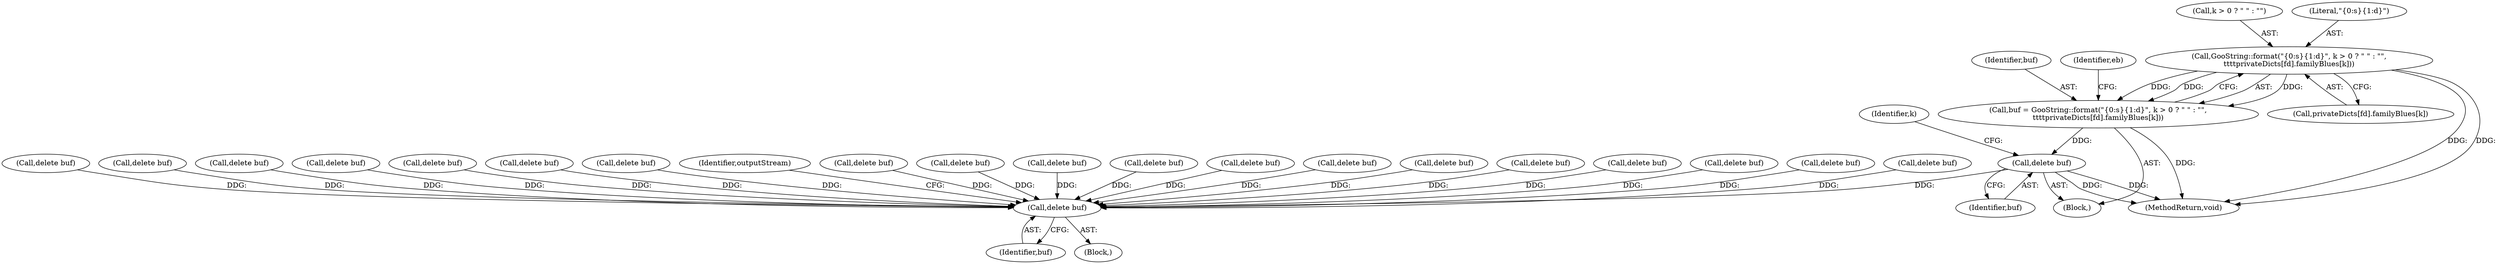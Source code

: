 digraph "0_poppler_da63c35549e8852a410946ab016a3f25ac701bdf@array" {
"1000743" [label="(Call,GooString::format(\"{0:s}{1:d}\", k > 0 ? \" \" : \"\",\n\t\t\t\tprivateDicts[fd].familyBlues[k]))"];
"1000741" [label="(Call,buf = GooString::format(\"{0:s}{1:d}\", k > 0 ? \" \" : \"\",\n\t\t\t\tprivateDicts[fd].familyBlues[k]))"];
"1000762" [label="(Call,delete buf)"];
"1000355" [label="(Call,delete buf)"];
"1000743" [label="(Call,GooString::format(\"{0:s}{1:d}\", k > 0 ? \" \" : \"\",\n\t\t\t\tprivateDicts[fd].familyBlues[k]))"];
"1000762" [label="(Call,delete buf)"];
"1000842" [label="(Call,delete buf)"];
"1000751" [label="(Call,privateDicts[fd].familyBlues[k])"];
"1000658" [label="(Call,delete buf)"];
"1000912" [label="(Call,delete buf)"];
"1000763" [label="(Identifier,buf)"];
"1000356" [label="(Identifier,buf)"];
"1000355" [label="(Call,delete buf)"];
"1000745" [label="(Call,k > 0 ? \" \" : \"\")"];
"1000295" [label="(Block,)"];
"1001135" [label="(Call,delete buf)"];
"1000529" [label="(Call,delete buf)"];
"1000497" [label="(Call,delete buf)"];
"1001111" [label="(Call,delete buf)"];
"1000814" [label="(Call,delete buf)"];
"1000742" [label="(Identifier,buf)"];
"1000890" [label="(Call,delete buf)"];
"1001087" [label="(Call,delete buf)"];
"1000760" [label="(Identifier,eb)"];
"1000740" [label="(Block,)"];
"1000934" [label="(Call,delete buf)"];
"1000477" [label="(Call,delete buf)"];
"1000866" [label="(Call,delete buf)"];
"1000710" [label="(Call,delete buf)"];
"1000358" [label="(Identifier,outputStream)"];
"1000982" [label="(Call,delete buf)"];
"1001258" [label="(Call,delete buf)"];
"1000545" [label="(Call,delete buf)"];
"1000741" [label="(Call,buf = GooString::format(\"{0:s}{1:d}\", k > 0 ? \" \" : \"\",\n\t\t\t\tprivateDicts[fd].familyBlues[k]))"];
"1001034" [label="(Call,delete buf)"];
"1000744" [label="(Literal,\"{0:s}{1:d}\")"];
"1000739" [label="(Identifier,k)"];
"1001475" [label="(MethodReturn,void)"];
"1001063" [label="(Call,delete buf)"];
"1000743" -> "1000741"  [label="AST: "];
"1000743" -> "1000751"  [label="CFG: "];
"1000744" -> "1000743"  [label="AST: "];
"1000745" -> "1000743"  [label="AST: "];
"1000751" -> "1000743"  [label="AST: "];
"1000741" -> "1000743"  [label="CFG: "];
"1000743" -> "1001475"  [label="DDG: "];
"1000743" -> "1001475"  [label="DDG: "];
"1000743" -> "1000741"  [label="DDG: "];
"1000743" -> "1000741"  [label="DDG: "];
"1000743" -> "1000741"  [label="DDG: "];
"1000741" -> "1000740"  [label="AST: "];
"1000742" -> "1000741"  [label="AST: "];
"1000760" -> "1000741"  [label="CFG: "];
"1000741" -> "1001475"  [label="DDG: "];
"1000741" -> "1000762"  [label="DDG: "];
"1000762" -> "1000740"  [label="AST: "];
"1000762" -> "1000763"  [label="CFG: "];
"1000763" -> "1000762"  [label="AST: "];
"1000739" -> "1000762"  [label="CFG: "];
"1000762" -> "1001475"  [label="DDG: "];
"1000762" -> "1001475"  [label="DDG: "];
"1000762" -> "1000355"  [label="DDG: "];
"1000355" -> "1000295"  [label="AST: "];
"1000355" -> "1000356"  [label="CFG: "];
"1000356" -> "1000355"  [label="AST: "];
"1000358" -> "1000355"  [label="CFG: "];
"1000934" -> "1000355"  [label="DDG: "];
"1000497" -> "1000355"  [label="DDG: "];
"1001087" -> "1000355"  [label="DDG: "];
"1000545" -> "1000355"  [label="DDG: "];
"1001034" -> "1000355"  [label="DDG: "];
"1001063" -> "1000355"  [label="DDG: "];
"1001135" -> "1000355"  [label="DDG: "];
"1000658" -> "1000355"  [label="DDG: "];
"1001258" -> "1000355"  [label="DDG: "];
"1000477" -> "1000355"  [label="DDG: "];
"1000912" -> "1000355"  [label="DDG: "];
"1001111" -> "1000355"  [label="DDG: "];
"1000890" -> "1000355"  [label="DDG: "];
"1000866" -> "1000355"  [label="DDG: "];
"1000710" -> "1000355"  [label="DDG: "];
"1000842" -> "1000355"  [label="DDG: "];
"1000529" -> "1000355"  [label="DDG: "];
"1000814" -> "1000355"  [label="DDG: "];
"1000982" -> "1000355"  [label="DDG: "];
}
